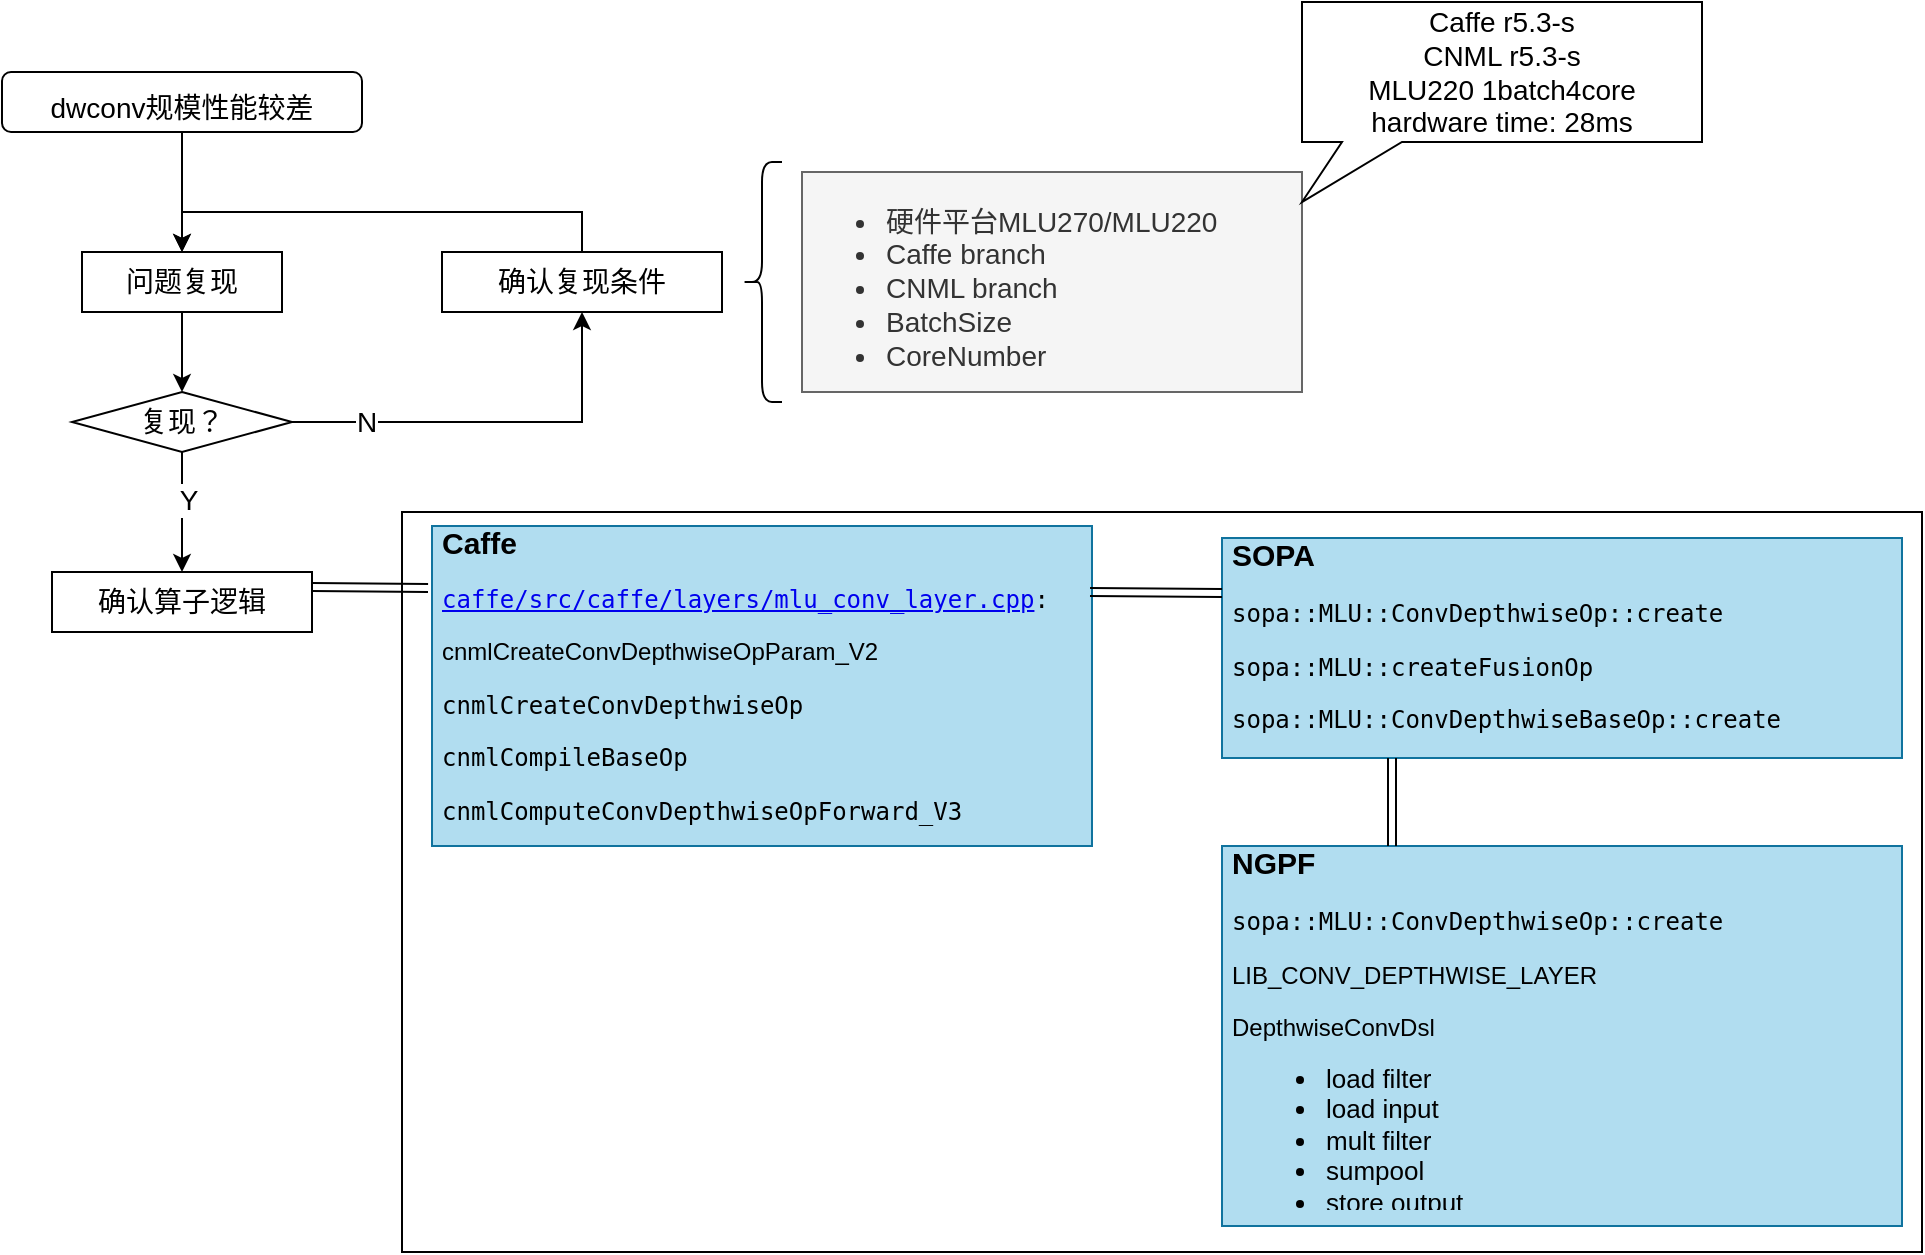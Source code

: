 <mxfile version="20.4.0" type="github">
  <diagram id="tti_ZhQh_s990TyHJGqt" name="第 1 页">
    <mxGraphModel dx="1357" dy="777" grid="1" gridSize="10" guides="1" tooltips="1" connect="1" arrows="1" fold="1" page="1" pageScale="1" pageWidth="4681" pageHeight="3300" math="0" shadow="0">
      <root>
        <mxCell id="0" />
        <mxCell id="1" parent="0" />
        <mxCell id="wZFN2r-Hda0BYNomyeBZ-6" style="edgeStyle=orthogonalEdgeStyle;rounded=0;orthogonalLoop=1;jettySize=auto;html=1;exitX=0.5;exitY=1;exitDx=0;exitDy=0;fontSize=14;" edge="1" parent="1" source="wZFN2r-Hda0BYNomyeBZ-2" target="wZFN2r-Hda0BYNomyeBZ-3">
          <mxGeometry relative="1" as="geometry" />
        </mxCell>
        <mxCell id="wZFN2r-Hda0BYNomyeBZ-2" value="&lt;h1 style=&quot;text-align: start;&quot; class=&quot;with-breadcrumbs&quot;&gt;&lt;font style=&quot;font-size: 14px; font-weight: normal;&quot;&gt;dwconv规模性能较差&lt;/font&gt;&lt;/h1&gt;" style="rounded=1;whiteSpace=wrap;html=1;" vertex="1" parent="1">
          <mxGeometry x="340" y="210" width="180" height="30" as="geometry" />
        </mxCell>
        <mxCell id="wZFN2r-Hda0BYNomyeBZ-7" style="edgeStyle=orthogonalEdgeStyle;rounded=0;orthogonalLoop=1;jettySize=auto;html=1;exitX=0.5;exitY=1;exitDx=0;exitDy=0;entryX=0.5;entryY=0;entryDx=0;entryDy=0;fontSize=14;" edge="1" parent="1" source="wZFN2r-Hda0BYNomyeBZ-3" target="wZFN2r-Hda0BYNomyeBZ-4">
          <mxGeometry relative="1" as="geometry" />
        </mxCell>
        <mxCell id="wZFN2r-Hda0BYNomyeBZ-3" value="问题复现" style="rounded=0;whiteSpace=wrap;html=1;fontSize=14;" vertex="1" parent="1">
          <mxGeometry x="380" y="300" width="100" height="30" as="geometry" />
        </mxCell>
        <mxCell id="wZFN2r-Hda0BYNomyeBZ-11" style="edgeStyle=orthogonalEdgeStyle;rounded=0;orthogonalLoop=1;jettySize=auto;html=1;exitX=1;exitY=0.5;exitDx=0;exitDy=0;entryX=0.5;entryY=1;entryDx=0;entryDy=0;fontSize=14;" edge="1" parent="1" source="wZFN2r-Hda0BYNomyeBZ-4" target="wZFN2r-Hda0BYNomyeBZ-10">
          <mxGeometry relative="1" as="geometry" />
        </mxCell>
        <mxCell id="wZFN2r-Hda0BYNomyeBZ-16" value="N" style="edgeLabel;html=1;align=center;verticalAlign=middle;resizable=0;points=[];fontSize=14;" vertex="1" connectable="0" parent="wZFN2r-Hda0BYNomyeBZ-11">
          <mxGeometry x="-0.63" relative="1" as="geometry">
            <mxPoint as="offset" />
          </mxGeometry>
        </mxCell>
        <mxCell id="wZFN2r-Hda0BYNomyeBZ-17" style="edgeStyle=orthogonalEdgeStyle;rounded=0;orthogonalLoop=1;jettySize=auto;html=1;exitX=0.5;exitY=1;exitDx=0;exitDy=0;fontSize=14;" edge="1" parent="1" source="wZFN2r-Hda0BYNomyeBZ-4" target="wZFN2r-Hda0BYNomyeBZ-15">
          <mxGeometry relative="1" as="geometry" />
        </mxCell>
        <mxCell id="wZFN2r-Hda0BYNomyeBZ-20" value="Y" style="edgeLabel;html=1;align=center;verticalAlign=middle;resizable=0;points=[];fontSize=14;" vertex="1" connectable="0" parent="wZFN2r-Hda0BYNomyeBZ-17">
          <mxGeometry x="-0.207" y="3" relative="1" as="geometry">
            <mxPoint as="offset" />
          </mxGeometry>
        </mxCell>
        <mxCell id="wZFN2r-Hda0BYNomyeBZ-4" value="复现？" style="rhombus;whiteSpace=wrap;html=1;fontSize=14;" vertex="1" parent="1">
          <mxGeometry x="375" y="370" width="110" height="30" as="geometry" />
        </mxCell>
        <mxCell id="wZFN2r-Hda0BYNomyeBZ-12" style="edgeStyle=orthogonalEdgeStyle;rounded=0;orthogonalLoop=1;jettySize=auto;html=1;exitX=0.5;exitY=0;exitDx=0;exitDy=0;entryX=0.5;entryY=0;entryDx=0;entryDy=0;fontSize=14;" edge="1" parent="1" source="wZFN2r-Hda0BYNomyeBZ-10" target="wZFN2r-Hda0BYNomyeBZ-3">
          <mxGeometry relative="1" as="geometry" />
        </mxCell>
        <mxCell id="wZFN2r-Hda0BYNomyeBZ-10" value="确认复现条件" style="rounded=0;whiteSpace=wrap;html=1;fontSize=14;" vertex="1" parent="1">
          <mxGeometry x="560" y="300" width="140" height="30" as="geometry" />
        </mxCell>
        <mxCell id="wZFN2r-Hda0BYNomyeBZ-13" value="" style="shape=curlyBracket;whiteSpace=wrap;html=1;rounded=1;fontSize=14;" vertex="1" parent="1">
          <mxGeometry x="710" y="255" width="20" height="120" as="geometry" />
        </mxCell>
        <mxCell id="wZFN2r-Hda0BYNomyeBZ-14" value="&lt;ul&gt;&lt;li&gt;&lt;span style=&quot;background-color: initial;&quot;&gt;硬件平台MLU270/MLU220&lt;/span&gt;&lt;/li&gt;&lt;li&gt;Caffe branch&lt;/li&gt;&lt;li&gt;CNML branch&lt;/li&gt;&lt;li&gt;BatchSize&lt;/li&gt;&lt;li&gt;CoreNumber&lt;/li&gt;&lt;/ul&gt;" style="text;strokeColor=#666666;fillColor=#f5f5f5;html=1;whiteSpace=wrap;verticalAlign=middle;overflow=hidden;fontSize=14;fontColor=#333333;" vertex="1" parent="1">
          <mxGeometry x="740" y="260" width="250" height="110" as="geometry" />
        </mxCell>
        <mxCell id="wZFN2r-Hda0BYNomyeBZ-15" value="确认算子逻辑" style="rounded=0;whiteSpace=wrap;html=1;fontSize=14;" vertex="1" parent="1">
          <mxGeometry x="365" y="460" width="130" height="30" as="geometry" />
        </mxCell>
        <mxCell id="wZFN2r-Hda0BYNomyeBZ-22" value="Caffe r5.3-s&lt;br&gt;CNML r5.3-s&lt;br&gt;MLU220 1batch4core &lt;br&gt;hardware time: 28ms" style="shape=callout;whiteSpace=wrap;html=1;perimeter=calloutPerimeter;fontSize=14;position2=0;base=30;size=30;position=0.1;" vertex="1" parent="1">
          <mxGeometry x="990" y="175" width="200" height="100" as="geometry" />
        </mxCell>
        <mxCell id="wZFN2r-Hda0BYNomyeBZ-36" value="&lt;h1 style=&quot;font-size: 15px;&quot;&gt;&lt;font style=&quot;font-size: 15px;&quot;&gt;Caffe&lt;/font&gt;&lt;/h1&gt;&lt;p style=&quot;font-size: 12px;&quot;&gt;&lt;font style=&quot;font-size: 12px;&quot;&gt;&lt;code style=&quot;&quot;&gt;&lt;font style=&quot;font-size: 12px;&quot;&gt;&lt;a href=&quot;http://gitlab.software.cambricon.com/neuware/caffe/-/blob/master/src/caffe/layers/mlu_conv_layer.cpp&quot;&gt;caffe/src/caffe/layers/mlu_conv_layer.cpp&lt;/a&gt;:&lt;/font&gt;&lt;/code&gt;&lt;/font&gt;&lt;/p&gt;&lt;p style=&quot;font-size: 12px;&quot;&gt;&lt;span style=&quot;background-color: initial;&quot;&gt;cnmlCreateConvDepthwiseOpParam_V2&lt;/span&gt;&lt;/p&gt;&lt;p style=&quot;font-size: 12px;&quot;&gt;&lt;code style=&quot;&quot;&gt;&lt;font style=&quot;font-size: 12px;&quot;&gt;cnmlCreateConvDepthwiseOp&lt;br&gt;&lt;/font&gt;&lt;/code&gt;&lt;/p&gt;&lt;p style=&quot;font-size: 12px;&quot;&gt;&lt;code style=&quot;&quot;&gt;&lt;font style=&quot;font-size: 12px;&quot;&gt;&lt;code&gt;cnmlCompileBaseOp&lt;/code&gt;&lt;br&gt;&lt;/font&gt;&lt;/code&gt;&lt;/p&gt;&lt;p style=&quot;font-size: 12px;&quot;&gt;&lt;code style=&quot;&quot;&gt;&lt;font style=&quot;font-size: 12px;&quot;&gt;&lt;code style=&quot;&quot;&gt;&lt;code style=&quot;&quot;&gt;&lt;font style=&quot;font-size: 12px;&quot;&gt;cnmlComputeConvDepthwiseOpForward_V3&lt;/font&gt;&lt;/code&gt;&lt;br&gt;&lt;/code&gt;&lt;/font&gt;&lt;/code&gt;&lt;/p&gt;" style="text;html=1;strokeColor=#10739e;fillColor=#b1ddf0;spacing=5;spacingTop=-20;whiteSpace=wrap;overflow=hidden;rounded=0;fontSize=14;" vertex="1" parent="1">
          <mxGeometry x="555" y="437" width="330" height="160" as="geometry" />
        </mxCell>
        <mxCell id="wZFN2r-Hda0BYNomyeBZ-37" value="&lt;h1 style=&quot;font-size: 15px;&quot;&gt;SOPA&lt;/h1&gt;&lt;h1 style=&quot;font-size: 15px;&quot;&gt;&lt;span style=&quot;font-family: monospace; font-size: 12px; background-color: initial; font-weight: normal;&quot;&gt;sopa::MLU::ConvDepthwiseOp::create&lt;/span&gt;&lt;br&gt;&lt;/h1&gt;&lt;p style=&quot;font-size: 12px;&quot;&gt;&lt;font face=&quot;monospace&quot;&gt;sopa::MLU::createFusionOp&lt;/font&gt;&lt;/p&gt;&lt;p style=&quot;font-size: 12px;&quot;&gt;&lt;font face=&quot;monospace&quot;&gt;sopa::MLU::ConvDepthwiseBaseOp::create&lt;/font&gt;&lt;/p&gt;" style="text;html=1;strokeColor=#10739e;fillColor=#b1ddf0;spacing=5;spacingTop=-20;whiteSpace=wrap;overflow=hidden;rounded=0;fontSize=14;" vertex="1" parent="1">
          <mxGeometry x="950" y="443" width="340" height="110" as="geometry" />
        </mxCell>
        <mxCell id="wZFN2r-Hda0BYNomyeBZ-39" value="&lt;h1 style=&quot;font-size: 15px;&quot;&gt;NGPF&lt;/h1&gt;&lt;h1 style=&quot;font-size: 15px;&quot;&gt;&lt;span style=&quot;font-family: monospace; font-size: 12px; background-color: initial; font-weight: normal;&quot;&gt;sopa::MLU::ConvDepthwiseOp::create&lt;/span&gt;&lt;br&gt;&lt;/h1&gt;&lt;p style=&quot;font-size: 12px;&quot;&gt;LIB_CONV_DEPTHWISE_LAYER&lt;/p&gt;&lt;p style=&quot;font-size: 12px;&quot;&gt;DepthwiseConvDsl&lt;/p&gt;&lt;p style=&quot;font-size: 12px;&quot;&gt;&lt;br&gt;&lt;/p&gt;&lt;p style=&quot;font-size: 12px;&quot;&gt;&lt;br&gt;&lt;/p&gt;&lt;p style=&quot;font-size: 12px;&quot;&gt;&lt;br&gt;&lt;/p&gt;" style="text;html=1;strokeColor=#10739e;fillColor=#b1ddf0;spacing=5;spacingTop=-20;whiteSpace=wrap;overflow=hidden;rounded=0;fontSize=14;" vertex="1" parent="1">
          <mxGeometry x="950" y="597" width="340" height="190" as="geometry" />
        </mxCell>
        <mxCell id="wZFN2r-Hda0BYNomyeBZ-40" value="&lt;ul style=&quot;font-size: 13px;&quot;&gt;&lt;li style=&quot;&quot;&gt;load filter&lt;/li&gt;&lt;li style=&quot;&quot;&gt;load input&lt;/li&gt;&lt;li style=&quot;&quot;&gt;mult filter&lt;/li&gt;&lt;li style=&quot;&quot;&gt;sumpool&lt;/li&gt;&lt;li style=&quot;&quot;&gt;store output&lt;/li&gt;&lt;/ul&gt;" style="text;strokeColor=none;fillColor=none;html=1;whiteSpace=wrap;verticalAlign=middle;overflow=hidden;fontSize=11;" vertex="1" parent="1">
          <mxGeometry x="960" y="690" width="180" height="90" as="geometry" />
        </mxCell>
        <mxCell id="wZFN2r-Hda0BYNomyeBZ-43" value="" style="shape=link;html=1;rounded=0;fontSize=13;exitX=1;exitY=0.25;exitDx=0;exitDy=0;entryX=-0.006;entryY=0.194;entryDx=0;entryDy=0;entryPerimeter=0;" edge="1" parent="1" source="wZFN2r-Hda0BYNomyeBZ-15" target="wZFN2r-Hda0BYNomyeBZ-36">
          <mxGeometry width="100" relative="1" as="geometry">
            <mxPoint x="380" y="580" as="sourcePoint" />
            <mxPoint x="480" y="580" as="targetPoint" />
          </mxGeometry>
        </mxCell>
        <mxCell id="wZFN2r-Hda0BYNomyeBZ-44" value="" style="shape=link;html=1;rounded=0;fontSize=13;exitX=0.997;exitY=0.206;exitDx=0;exitDy=0;exitPerimeter=0;entryX=0;entryY=0.25;entryDx=0;entryDy=0;" edge="1" parent="1" source="wZFN2r-Hda0BYNomyeBZ-36" target="wZFN2r-Hda0BYNomyeBZ-37">
          <mxGeometry width="100" relative="1" as="geometry">
            <mxPoint x="710" y="680" as="sourcePoint" />
            <mxPoint x="810" y="680" as="targetPoint" />
          </mxGeometry>
        </mxCell>
        <mxCell id="wZFN2r-Hda0BYNomyeBZ-45" value="" style="shape=link;html=1;rounded=0;fontSize=13;entryX=0.25;entryY=0;entryDx=0;entryDy=0;exitX=0.25;exitY=1;exitDx=0;exitDy=0;" edge="1" parent="1" source="wZFN2r-Hda0BYNomyeBZ-37" target="wZFN2r-Hda0BYNomyeBZ-39">
          <mxGeometry width="100" relative="1" as="geometry">
            <mxPoint x="580" y="710" as="sourcePoint" />
            <mxPoint x="680" y="710" as="targetPoint" />
          </mxGeometry>
        </mxCell>
        <mxCell id="wZFN2r-Hda0BYNomyeBZ-46" value="" style="rounded=0;whiteSpace=wrap;html=1;fontSize=13;fillColor=none;" vertex="1" parent="1">
          <mxGeometry x="540" y="430" width="760" height="370" as="geometry" />
        </mxCell>
      </root>
    </mxGraphModel>
  </diagram>
</mxfile>
